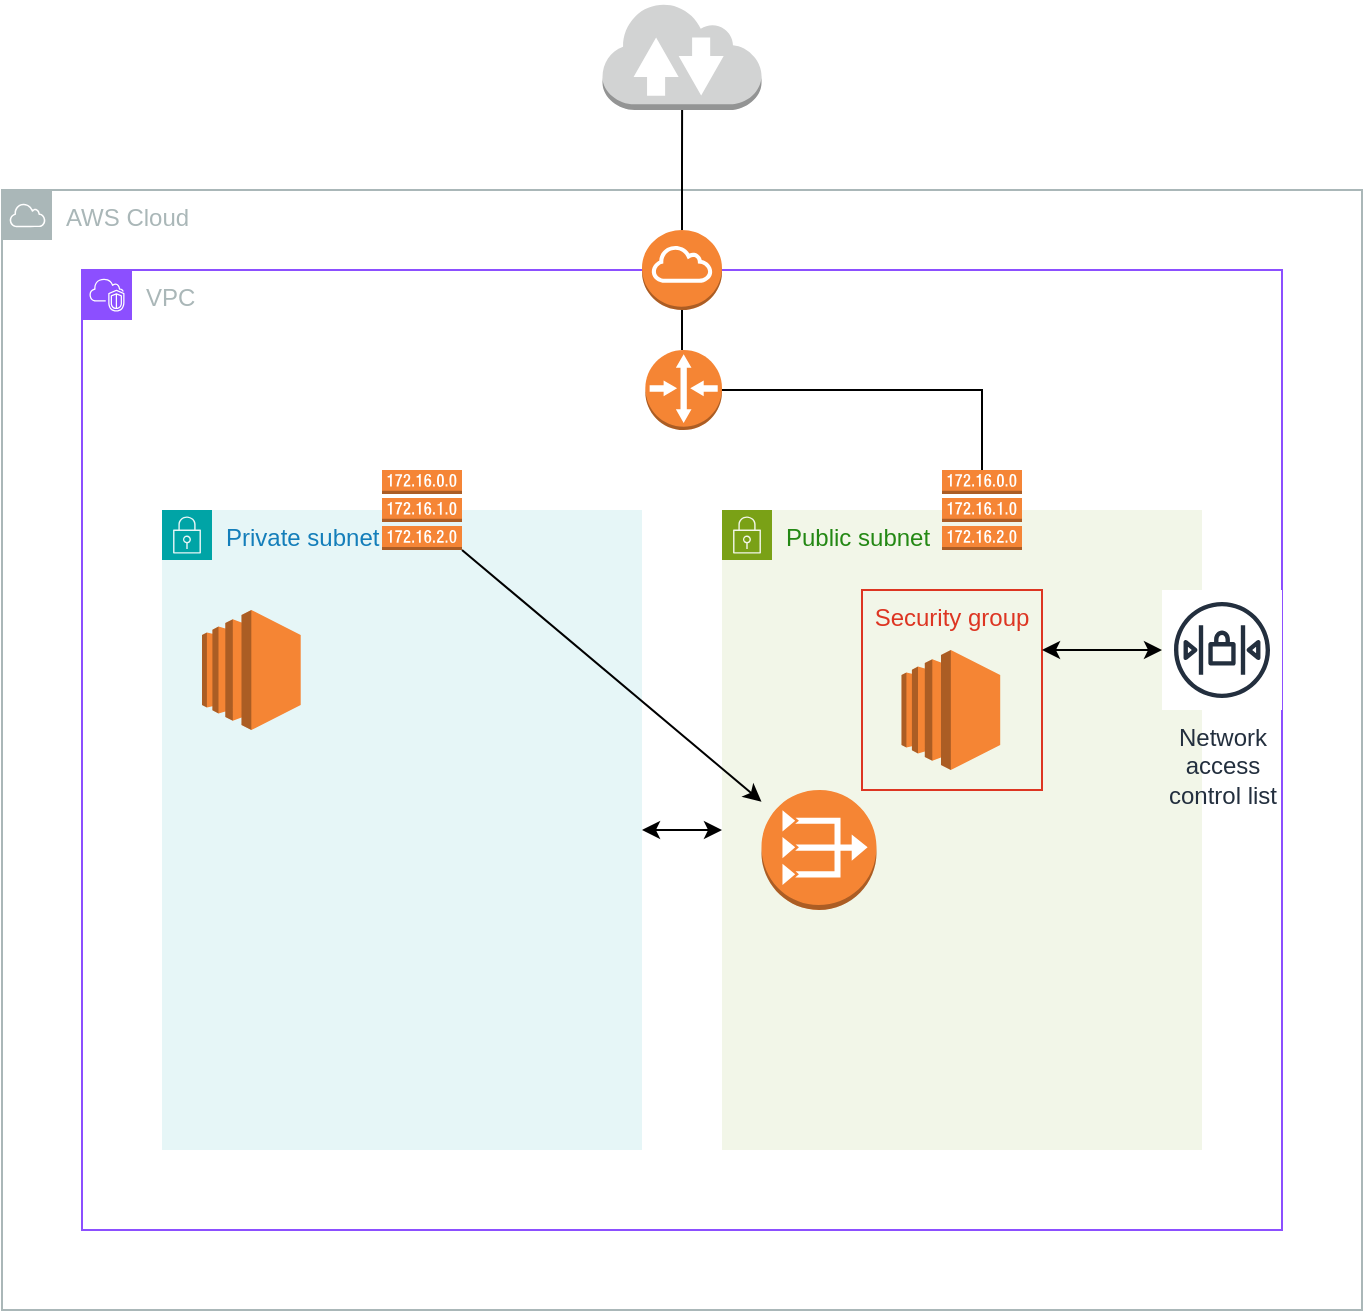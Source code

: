 <mxfile>
    <diagram name="Page-1" id="nknnI3kh3MSq-ov-9Ouf">
        <mxGraphModel dx="773" dy="2247" grid="1" gridSize="10" guides="1" tooltips="1" connect="1" arrows="1" fold="1" page="1" pageScale="1" pageWidth="850" pageHeight="1100" math="0" shadow="0">
            <root>
                <mxCell id="0"/>
                <mxCell id="1" parent="0"/>
                <mxCell id="Hsht_LCR7q0CrtBd5Lyf-4" value="Public subnet" style="points=[[0,0],[0.25,0],[0.5,0],[0.75,0],[1,0],[1,0.25],[1,0.5],[1,0.75],[1,1],[0.75,1],[0.5,1],[0.25,1],[0,1],[0,0.75],[0,0.5],[0,0.25]];outlineConnect=0;gradientColor=none;html=1;whiteSpace=wrap;fontSize=12;fontStyle=0;container=1;pointerEvents=0;collapsible=0;recursiveResize=0;shape=mxgraph.aws4.group;grIcon=mxgraph.aws4.group_security_group;grStroke=0;strokeColor=#7AA116;fillColor=#F2F6E8;verticalAlign=top;align=left;spacingLeft=30;fontColor=#248814;dashed=0;" parent="1" vertex="1">
                    <mxGeometry x="400" y="200" width="240" height="320" as="geometry"/>
                </mxCell>
                <mxCell id="8" value="Security group" style="fillColor=none;strokeColor=#DD3522;verticalAlign=top;fontStyle=0;fontColor=#DD3522;" vertex="1" parent="Hsht_LCR7q0CrtBd5Lyf-4">
                    <mxGeometry x="70" y="40" width="90" height="100" as="geometry"/>
                </mxCell>
                <mxCell id="Hsht_LCR7q0CrtBd5Lyf-5" value="" style="outlineConnect=0;dashed=0;verticalLabelPosition=bottom;verticalAlign=top;align=center;html=1;shape=mxgraph.aws3.ec2;fillColor=#F58534;gradientColor=none;" parent="Hsht_LCR7q0CrtBd5Lyf-4" vertex="1">
                    <mxGeometry x="89.75" y="70" width="49.35" height="60" as="geometry"/>
                </mxCell>
                <mxCell id="5" value="" style="outlineConnect=0;dashed=0;verticalLabelPosition=bottom;verticalAlign=top;align=center;html=1;shape=mxgraph.aws3.vpc_nat_gateway;fillColor=#F58534;gradientColor=none;" vertex="1" parent="Hsht_LCR7q0CrtBd5Lyf-4">
                    <mxGeometry x="19.75" y="140" width="57.5" height="60" as="geometry"/>
                </mxCell>
                <mxCell id="Hsht_LCR7q0CrtBd5Lyf-2" value="AWS Cloud" style="sketch=0;outlineConnect=0;gradientColor=none;html=1;whiteSpace=wrap;fontSize=12;fontStyle=0;shape=mxgraph.aws4.group;grIcon=mxgraph.aws4.group_aws_cloud;strokeColor=#AAB7B8;fillColor=none;verticalAlign=top;align=left;spacingLeft=30;fontColor=#AAB7B8;dashed=0;movable=0;resizable=0;rotatable=0;deletable=0;editable=0;locked=1;connectable=0;" parent="1" vertex="1">
                    <mxGeometry x="40" y="40" width="680" height="560" as="geometry"/>
                </mxCell>
                <mxCell id="Hsht_LCR7q0CrtBd5Lyf-1" value="VPC" style="points=[[0,0],[0.25,0],[0.5,0],[0.75,0],[1,0],[1,0.25],[1,0.5],[1,0.75],[1,1],[0.75,1],[0.5,1],[0.25,1],[0,1],[0,0.75],[0,0.5],[0,0.25]];outlineConnect=0;gradientColor=none;html=1;whiteSpace=wrap;fontSize=12;fontStyle=0;container=1;pointerEvents=0;collapsible=0;recursiveResize=0;shape=mxgraph.aws4.group;grIcon=mxgraph.aws4.group_vpc2;strokeColor=#8C4FFF;fillColor=none;verticalAlign=top;align=left;spacingLeft=30;fontColor=#AAB7B8;dashed=0;movable=0;resizable=0;rotatable=0;deletable=0;editable=0;locked=1;connectable=0;" parent="1" vertex="1">
                    <mxGeometry x="80" y="80" width="600" height="480" as="geometry"/>
                </mxCell>
                <mxCell id="Hsht_LCR7q0CrtBd5Lyf-3" value="Private subnet" style="points=[[0,0],[0.25,0],[0.5,0],[0.75,0],[1,0],[1,0.25],[1,0.5],[1,0.75],[1,1],[0.75,1],[0.5,1],[0.25,1],[0,1],[0,0.75],[0,0.5],[0,0.25]];outlineConnect=0;gradientColor=none;html=1;whiteSpace=wrap;fontSize=12;fontStyle=0;container=1;pointerEvents=0;collapsible=0;recursiveResize=0;shape=mxgraph.aws4.group;grIcon=mxgraph.aws4.group_security_group;grStroke=0;strokeColor=#00A4A6;fillColor=#E6F6F7;verticalAlign=top;align=left;spacingLeft=30;fontColor=#147EBA;dashed=0;" parent="1" vertex="1">
                    <mxGeometry x="120" y="200" width="240" height="320" as="geometry"/>
                </mxCell>
                <mxCell id="3" value="" style="outlineConnect=0;dashed=0;verticalLabelPosition=bottom;verticalAlign=top;align=center;html=1;shape=mxgraph.aws3.route_table;fillColor=#F58536;gradientColor=none;" vertex="1" parent="Hsht_LCR7q0CrtBd5Lyf-3">
                    <mxGeometry x="110" y="-20" width="40" height="40" as="geometry"/>
                </mxCell>
                <mxCell id="4" value="" style="outlineConnect=0;dashed=0;verticalLabelPosition=bottom;verticalAlign=top;align=center;html=1;shape=mxgraph.aws3.ec2;fillColor=#F58534;gradientColor=none;" vertex="1" parent="Hsht_LCR7q0CrtBd5Lyf-3">
                    <mxGeometry x="20" y="50" width="49.35" height="60" as="geometry"/>
                </mxCell>
                <mxCell id="Hsht_LCR7q0CrtBd5Lyf-14" value="" style="edgeStyle=orthogonalEdgeStyle;rounded=0;orthogonalLoop=1;jettySize=auto;html=1;startArrow=classic;startFill=1;" parent="1" source="Hsht_LCR7q0CrtBd5Lyf-4" edge="1">
                    <mxGeometry relative="1" as="geometry">
                        <mxPoint x="360" y="360" as="targetPoint"/>
                    </mxGeometry>
                </mxCell>
                <mxCell id="Hsht_LCR7q0CrtBd5Lyf-9" value="" style="edgeStyle=orthogonalEdgeStyle;rounded=0;orthogonalLoop=1;jettySize=auto;html=1;endArrow=none;endFill=0;" parent="1" source="Hsht_LCR7q0CrtBd5Lyf-6" target="Hsht_LCR7q0CrtBd5Lyf-8" edge="1">
                    <mxGeometry relative="1" as="geometry"/>
                </mxCell>
                <mxCell id="Hsht_LCR7q0CrtBd5Lyf-16" style="edgeStyle=orthogonalEdgeStyle;rounded=0;orthogonalLoop=1;jettySize=auto;html=1;endArrow=none;endFill=0;" parent="1" source="Hsht_LCR7q0CrtBd5Lyf-6" target="Hsht_LCR7q0CrtBd5Lyf-15" edge="1">
                    <mxGeometry relative="1" as="geometry"/>
                </mxCell>
                <mxCell id="Hsht_LCR7q0CrtBd5Lyf-6" value="" style="outlineConnect=0;dashed=0;verticalLabelPosition=bottom;verticalAlign=top;align=center;html=1;shape=mxgraph.aws3.internet_gateway;fillColor=#F58534;gradientColor=none;" parent="1" vertex="1">
                    <mxGeometry x="360" y="60" width="40" height="40" as="geometry"/>
                </mxCell>
                <mxCell id="Hsht_LCR7q0CrtBd5Lyf-7" value="" style="outlineConnect=0;dashed=0;verticalLabelPosition=bottom;verticalAlign=top;align=center;html=1;shape=mxgraph.aws3.route_table;fillColor=#F58536;gradientColor=none;" parent="1" vertex="1">
                    <mxGeometry x="510" y="180" width="40" height="40" as="geometry"/>
                </mxCell>
                <mxCell id="Hsht_LCR7q0CrtBd5Lyf-10" value="" style="edgeStyle=orthogonalEdgeStyle;rounded=0;orthogonalLoop=1;jettySize=auto;html=1;endArrow=none;endFill=0;" parent="1" source="Hsht_LCR7q0CrtBd5Lyf-8" target="Hsht_LCR7q0CrtBd5Lyf-7" edge="1">
                    <mxGeometry relative="1" as="geometry"/>
                </mxCell>
                <mxCell id="Hsht_LCR7q0CrtBd5Lyf-8" value="" style="outlineConnect=0;dashed=0;verticalLabelPosition=bottom;verticalAlign=top;align=center;html=1;shape=mxgraph.aws3.router;fillColor=#F58534;gradientColor=none;" parent="1" vertex="1">
                    <mxGeometry x="361.67" y="120" width="38.33" height="40" as="geometry"/>
                </mxCell>
                <mxCell id="Hsht_LCR7q0CrtBd5Lyf-15" value="" style="outlineConnect=0;dashed=0;verticalLabelPosition=bottom;verticalAlign=top;align=center;html=1;shape=mxgraph.aws3.internet_2;fillColor=#D2D3D3;gradientColor=none;" parent="1" vertex="1">
                    <mxGeometry x="340.25" y="-54" width="79.5" height="54" as="geometry"/>
                </mxCell>
                <mxCell id="7" value="" style="edgeStyle=none;html=1;exitX=1;exitY=1;exitDx=0;exitDy=0;exitPerimeter=0;" edge="1" parent="1" source="3" target="5">
                    <mxGeometry relative="1" as="geometry">
                        <mxPoint x="350" y="200" as="targetPoint"/>
                    </mxGeometry>
                </mxCell>
                <mxCell id="10" value="" style="edgeStyle=none;html=1;startArrow=classic;startFill=1;" edge="1" parent="1" source="9">
                    <mxGeometry relative="1" as="geometry">
                        <mxPoint x="560" y="270" as="targetPoint"/>
                    </mxGeometry>
                </mxCell>
                <mxCell id="9" value="Network&#10;access&#10;control list" style="sketch=0;outlineConnect=0;fontColor=#232F3E;gradientColor=none;strokeColor=#232F3E;fillColor=#ffffff;dashed=0;verticalLabelPosition=bottom;verticalAlign=top;align=center;html=1;fontSize=12;fontStyle=0;aspect=fixed;shape=mxgraph.aws4.resourceIcon;resIcon=mxgraph.aws4.network_access_control_list;" vertex="1" parent="1">
                    <mxGeometry x="620" y="240" width="60" height="60" as="geometry"/>
                </mxCell>
            </root>
        </mxGraphModel>
    </diagram>
</mxfile>

